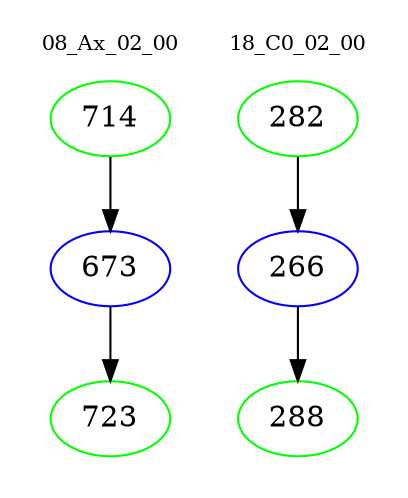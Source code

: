 digraph{
subgraph cluster_0 {
color = white
label = "08_Ax_02_00";
fontsize=10;
T0_714 [label="714", color="green"]
T0_714 -> T0_673 [color="black"]
T0_673 [label="673", color="blue"]
T0_673 -> T0_723 [color="black"]
T0_723 [label="723", color="green"]
}
subgraph cluster_1 {
color = white
label = "18_C0_02_00";
fontsize=10;
T1_282 [label="282", color="green"]
T1_282 -> T1_266 [color="black"]
T1_266 [label="266", color="blue"]
T1_266 -> T1_288 [color="black"]
T1_288 [label="288", color="green"]
}
}
